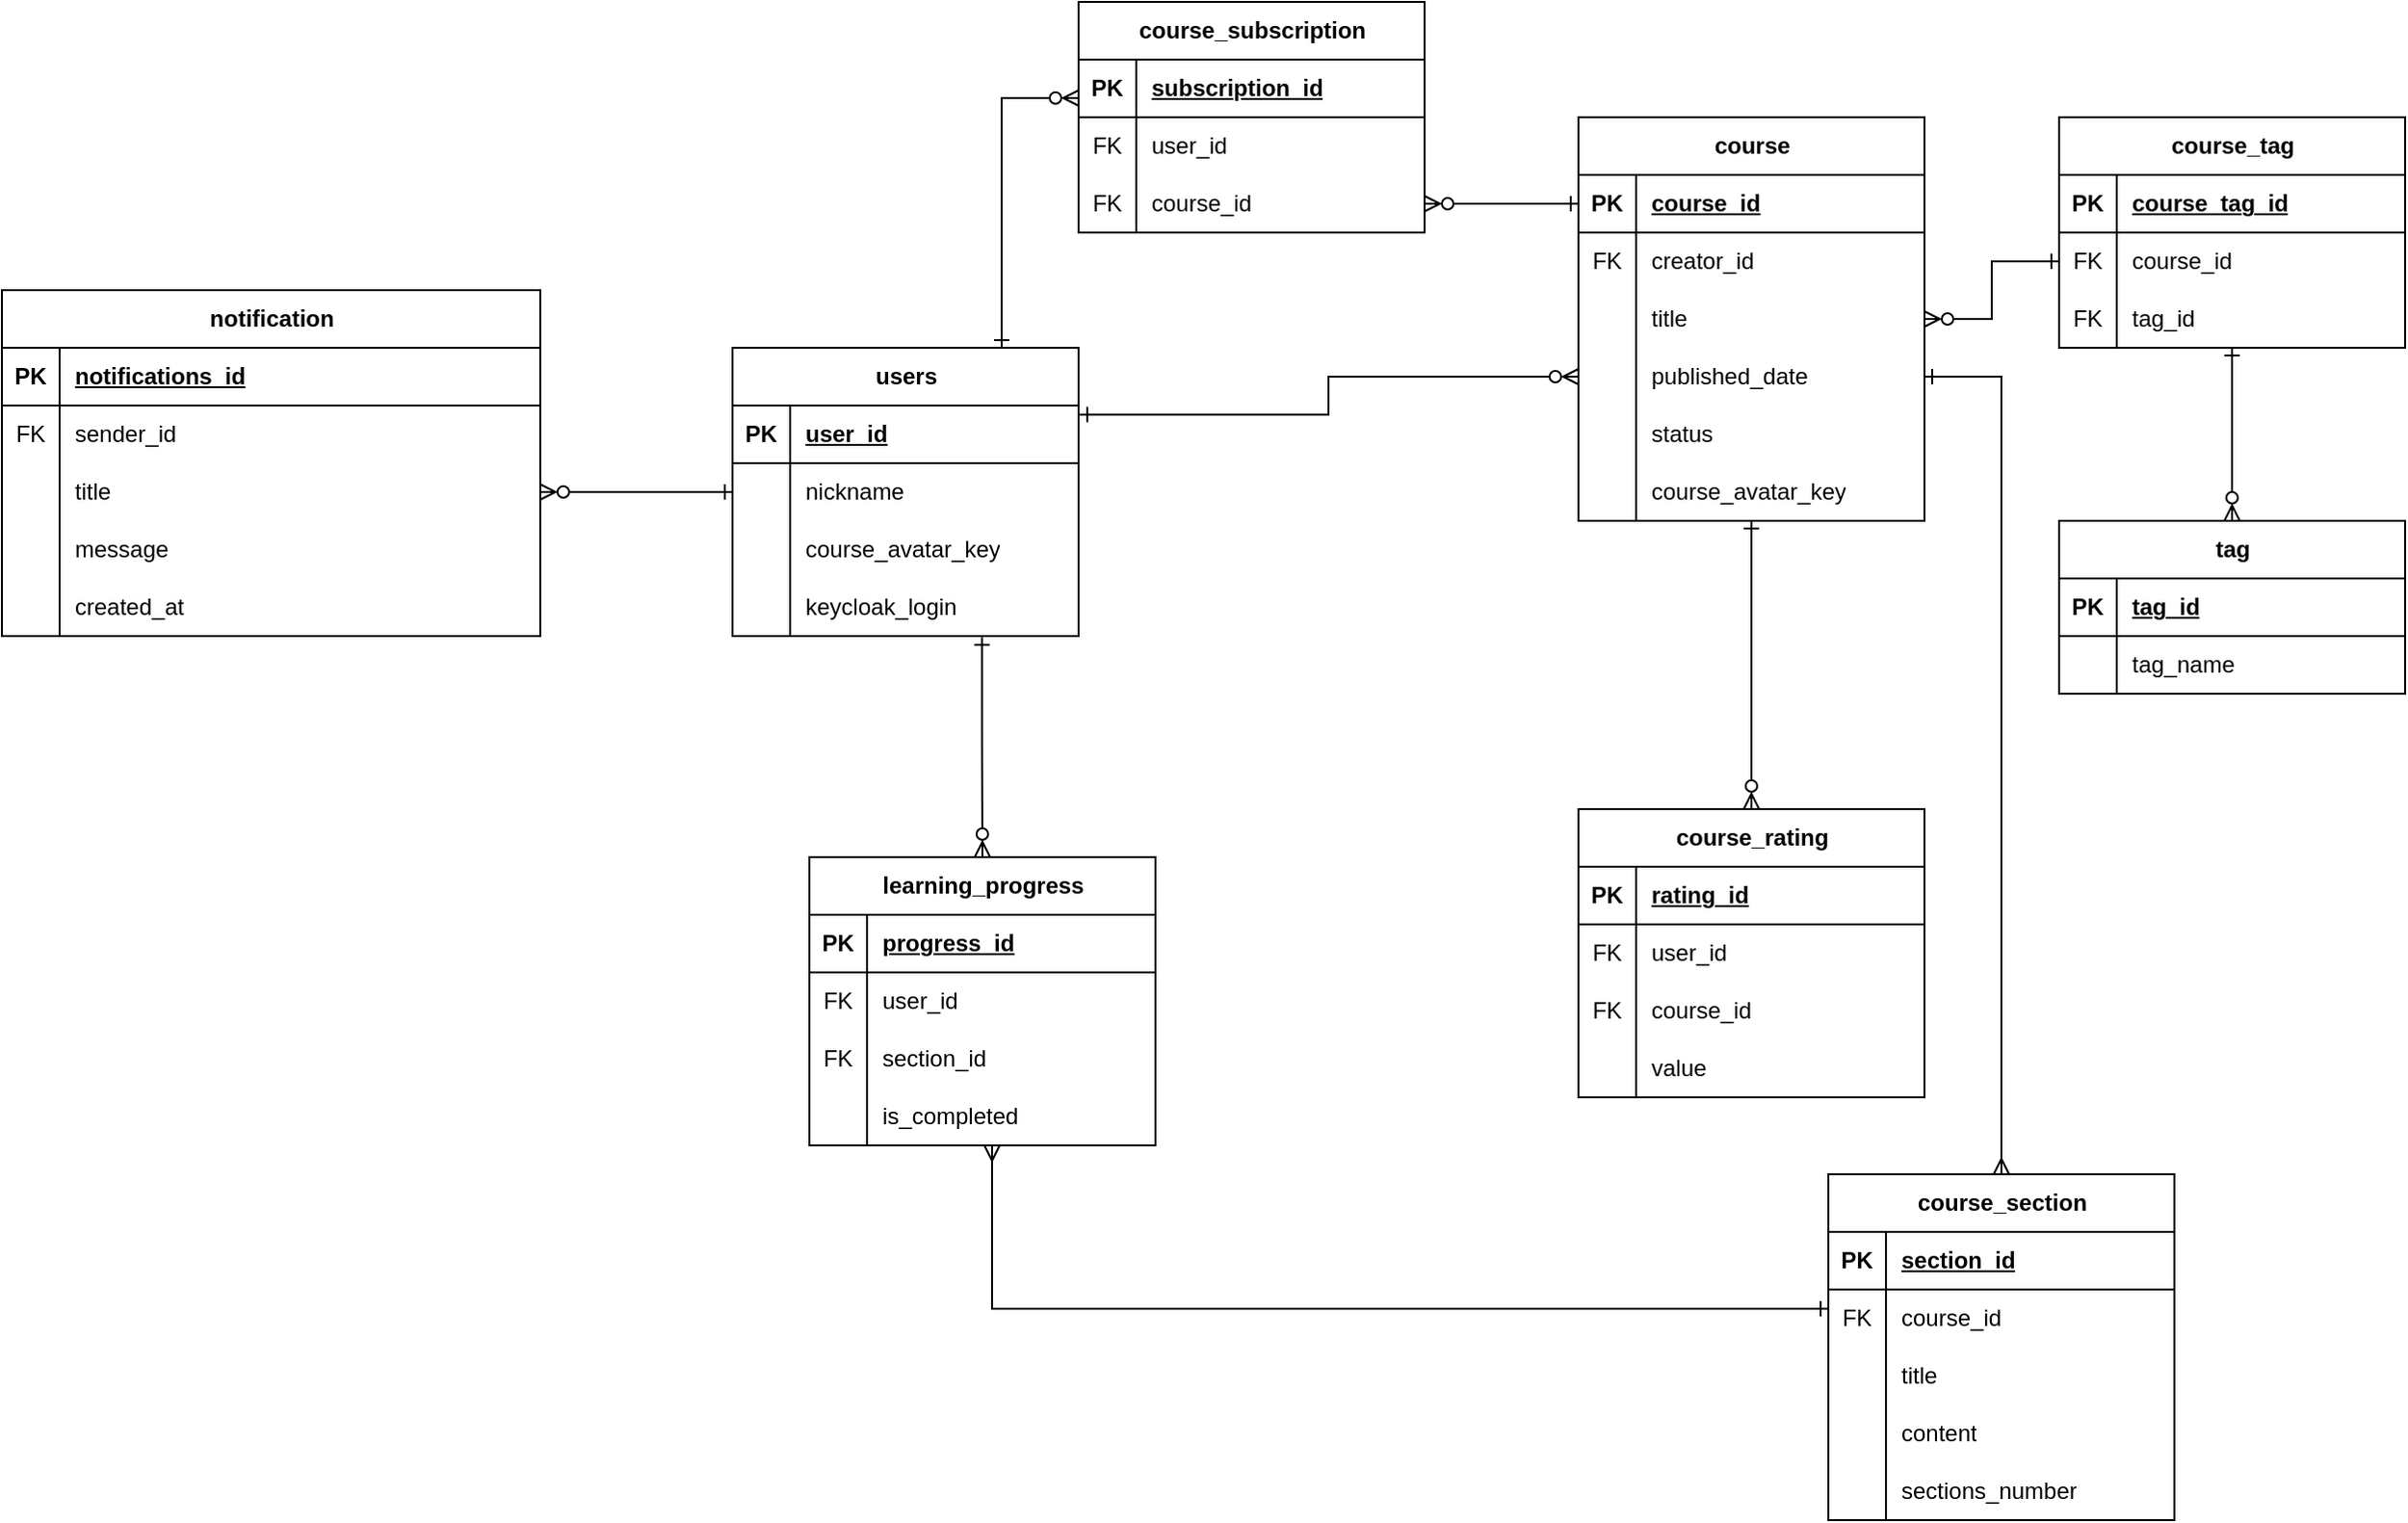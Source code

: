 <mxfile version="24.1.0" type="device">
  <diagram id="C5RBs43oDa-KdzZeNtuy" name="Page-1">
    <mxGraphModel dx="2022" dy="697" grid="1" gridSize="10" guides="1" tooltips="1" connect="1" arrows="1" fold="1" page="1" pageScale="1" pageWidth="827" pageHeight="1169" math="0" shadow="0">
      <root>
        <mxCell id="WIyWlLk6GJQsqaUBKTNV-0" />
        <mxCell id="WIyWlLk6GJQsqaUBKTNV-1" parent="WIyWlLk6GJQsqaUBKTNV-0" />
        <mxCell id="11IMK_65OThRKFa0jOW0-198" style="edgeStyle=orthogonalEdgeStyle;rounded=0;orthogonalLoop=1;jettySize=auto;html=1;startArrow=ERone;startFill=0;endArrow=ERzeroToMany;endFill=0;exitX=0.721;exitY=1.019;exitDx=0;exitDy=0;exitPerimeter=0;" parent="WIyWlLk6GJQsqaUBKTNV-1" source="V0pE6jzb_8S2jFWp5M8j-0" target="11IMK_65OThRKFa0jOW0-146" edge="1">
          <mxGeometry relative="1" as="geometry">
            <mxPoint x="210" y="460" as="sourcePoint" />
            <Array as="points" />
          </mxGeometry>
        </mxCell>
        <mxCell id="11IMK_65OThRKFa0jOW0-62" value="users" style="shape=table;startSize=30;container=1;collapsible=1;childLayout=tableLayout;fixedRows=1;rowLines=0;fontStyle=1;align=center;resizeLast=1;html=1;" parent="WIyWlLk6GJQsqaUBKTNV-1" vertex="1">
          <mxGeometry x="70" y="320" width="180" height="150" as="geometry" />
        </mxCell>
        <mxCell id="11IMK_65OThRKFa0jOW0-63" value="" style="shape=tableRow;horizontal=0;startSize=0;swimlaneHead=0;swimlaneBody=0;fillColor=none;collapsible=0;dropTarget=0;points=[[0,0.5],[1,0.5]];portConstraint=eastwest;top=0;left=0;right=0;bottom=1;" parent="11IMK_65OThRKFa0jOW0-62" vertex="1">
          <mxGeometry y="30" width="180" height="30" as="geometry" />
        </mxCell>
        <mxCell id="11IMK_65OThRKFa0jOW0-64" value="PK" style="shape=partialRectangle;connectable=0;fillColor=none;top=0;left=0;bottom=0;right=0;fontStyle=1;overflow=hidden;whiteSpace=wrap;html=1;" parent="11IMK_65OThRKFa0jOW0-63" vertex="1">
          <mxGeometry width="30" height="30" as="geometry">
            <mxRectangle width="30" height="30" as="alternateBounds" />
          </mxGeometry>
        </mxCell>
        <mxCell id="11IMK_65OThRKFa0jOW0-65" value="user_id" style="shape=partialRectangle;connectable=0;fillColor=none;top=0;left=0;bottom=0;right=0;align=left;spacingLeft=6;fontStyle=5;overflow=hidden;whiteSpace=wrap;html=1;" parent="11IMK_65OThRKFa0jOW0-63" vertex="1">
          <mxGeometry x="30" width="150" height="30" as="geometry">
            <mxRectangle width="150" height="30" as="alternateBounds" />
          </mxGeometry>
        </mxCell>
        <mxCell id="nsC0uyjOoahdEzcOnJ07-3" style="shape=tableRow;horizontal=0;startSize=0;swimlaneHead=0;swimlaneBody=0;fillColor=none;collapsible=0;dropTarget=0;points=[[0,0.5],[1,0.5]];portConstraint=eastwest;top=0;left=0;right=0;bottom=0;" parent="11IMK_65OThRKFa0jOW0-62" vertex="1">
          <mxGeometry y="60" width="180" height="30" as="geometry" />
        </mxCell>
        <mxCell id="nsC0uyjOoahdEzcOnJ07-4" style="shape=partialRectangle;connectable=0;fillColor=none;top=0;left=0;bottom=0;right=0;editable=1;overflow=hidden;whiteSpace=wrap;html=1;" parent="nsC0uyjOoahdEzcOnJ07-3" vertex="1">
          <mxGeometry width="30" height="30" as="geometry">
            <mxRectangle width="30" height="30" as="alternateBounds" />
          </mxGeometry>
        </mxCell>
        <mxCell id="nsC0uyjOoahdEzcOnJ07-5" value="nickname" style="shape=partialRectangle;connectable=0;fillColor=none;top=0;left=0;bottom=0;right=0;align=left;spacingLeft=6;overflow=hidden;whiteSpace=wrap;html=1;" parent="nsC0uyjOoahdEzcOnJ07-3" vertex="1">
          <mxGeometry x="30" width="150" height="30" as="geometry">
            <mxRectangle width="150" height="30" as="alternateBounds" />
          </mxGeometry>
        </mxCell>
        <mxCell id="FcY-hLuArH7Nwica6war-3" style="shape=tableRow;horizontal=0;startSize=0;swimlaneHead=0;swimlaneBody=0;fillColor=none;collapsible=0;dropTarget=0;points=[[0,0.5],[1,0.5]];portConstraint=eastwest;top=0;left=0;right=0;bottom=0;" parent="11IMK_65OThRKFa0jOW0-62" vertex="1">
          <mxGeometry y="90" width="180" height="30" as="geometry" />
        </mxCell>
        <mxCell id="FcY-hLuArH7Nwica6war-4" style="shape=partialRectangle;connectable=0;fillColor=none;top=0;left=0;bottom=0;right=0;editable=1;overflow=hidden;whiteSpace=wrap;html=1;" parent="FcY-hLuArH7Nwica6war-3" vertex="1">
          <mxGeometry width="30" height="30" as="geometry">
            <mxRectangle width="30" height="30" as="alternateBounds" />
          </mxGeometry>
        </mxCell>
        <mxCell id="FcY-hLuArH7Nwica6war-5" value="course_avatar_key" style="shape=partialRectangle;connectable=0;fillColor=none;top=0;left=0;bottom=0;right=0;align=left;spacingLeft=6;overflow=hidden;whiteSpace=wrap;html=1;" parent="FcY-hLuArH7Nwica6war-3" vertex="1">
          <mxGeometry x="30" width="150" height="30" as="geometry">
            <mxRectangle width="150" height="30" as="alternateBounds" />
          </mxGeometry>
        </mxCell>
        <mxCell id="V0pE6jzb_8S2jFWp5M8j-0" style="shape=tableRow;horizontal=0;startSize=0;swimlaneHead=0;swimlaneBody=0;fillColor=none;collapsible=0;dropTarget=0;points=[[0,0.5],[1,0.5]];portConstraint=eastwest;top=0;left=0;right=0;bottom=0;" vertex="1" parent="11IMK_65OThRKFa0jOW0-62">
          <mxGeometry y="120" width="180" height="30" as="geometry" />
        </mxCell>
        <mxCell id="V0pE6jzb_8S2jFWp5M8j-1" style="shape=partialRectangle;connectable=0;fillColor=none;top=0;left=0;bottom=0;right=0;editable=1;overflow=hidden;whiteSpace=wrap;html=1;" vertex="1" parent="V0pE6jzb_8S2jFWp5M8j-0">
          <mxGeometry width="30" height="30" as="geometry">
            <mxRectangle width="30" height="30" as="alternateBounds" />
          </mxGeometry>
        </mxCell>
        <mxCell id="V0pE6jzb_8S2jFWp5M8j-2" value="keycloak_login" style="shape=partialRectangle;connectable=0;fillColor=none;top=0;left=0;bottom=0;right=0;align=left;spacingLeft=6;overflow=hidden;whiteSpace=wrap;html=1;" vertex="1" parent="V0pE6jzb_8S2jFWp5M8j-0">
          <mxGeometry x="30" width="150" height="30" as="geometry">
            <mxRectangle width="150" height="30" as="alternateBounds" />
          </mxGeometry>
        </mxCell>
        <mxCell id="11IMK_65OThRKFa0jOW0-195" style="edgeStyle=orthogonalEdgeStyle;rounded=0;orthogonalLoop=1;jettySize=auto;html=1;entryX=0.5;entryY=0;entryDx=0;entryDy=0;startArrow=ERone;startFill=0;endArrow=ERzeroToMany;endFill=0;" parent="WIyWlLk6GJQsqaUBKTNV-1" source="11IMK_65OThRKFa0jOW0-78" target="11IMK_65OThRKFa0jOW0-120" edge="1">
          <mxGeometry relative="1" as="geometry">
            <Array as="points" />
          </mxGeometry>
        </mxCell>
        <mxCell id="11IMK_65OThRKFa0jOW0-196" style="edgeStyle=orthogonalEdgeStyle;rounded=0;orthogonalLoop=1;jettySize=auto;html=1;startArrow=ERone;startFill=0;endArrow=ERzeroToMany;endFill=0;exitX=0;exitY=0.5;exitDx=0;exitDy=0;entryX=1;entryY=0.5;entryDx=0;entryDy=0;" parent="WIyWlLk6GJQsqaUBKTNV-1" source="11IMK_65OThRKFa0jOW0-79" target="11IMK_65OThRKFa0jOW0-143" edge="1">
          <mxGeometry relative="1" as="geometry" />
        </mxCell>
        <mxCell id="myzfNcgjHYqK8e8juPK9-27" style="edgeStyle=orthogonalEdgeStyle;rounded=0;orthogonalLoop=1;jettySize=auto;html=1;entryX=0;entryY=0.5;entryDx=0;entryDy=0;startArrow=ERzeroToMany;startFill=0;endArrow=ERone;endFill=0;" parent="WIyWlLk6GJQsqaUBKTNV-1" source="11IMK_65OThRKFa0jOW0-78" target="myzfNcgjHYqK8e8juPK9-17" edge="1">
          <mxGeometry relative="1" as="geometry" />
        </mxCell>
        <mxCell id="11IMK_65OThRKFa0jOW0-78" value="course" style="shape=table;startSize=30;container=1;collapsible=1;childLayout=tableLayout;fixedRows=1;rowLines=0;fontStyle=1;align=center;resizeLast=1;html=1;" parent="WIyWlLk6GJQsqaUBKTNV-1" vertex="1">
          <mxGeometry x="510" y="200" width="180" height="210" as="geometry" />
        </mxCell>
        <mxCell id="11IMK_65OThRKFa0jOW0-79" value="" style="shape=tableRow;horizontal=0;startSize=0;swimlaneHead=0;swimlaneBody=0;fillColor=none;collapsible=0;dropTarget=0;points=[[0,0.5],[1,0.5]];portConstraint=eastwest;top=0;left=0;right=0;bottom=1;" parent="11IMK_65OThRKFa0jOW0-78" vertex="1">
          <mxGeometry y="30" width="180" height="30" as="geometry" />
        </mxCell>
        <mxCell id="11IMK_65OThRKFa0jOW0-80" value="PK" style="shape=partialRectangle;connectable=0;fillColor=none;top=0;left=0;bottom=0;right=0;fontStyle=1;overflow=hidden;whiteSpace=wrap;html=1;" parent="11IMK_65OThRKFa0jOW0-79" vertex="1">
          <mxGeometry width="30" height="30" as="geometry">
            <mxRectangle width="30" height="30" as="alternateBounds" />
          </mxGeometry>
        </mxCell>
        <mxCell id="11IMK_65OThRKFa0jOW0-81" value="course_id" style="shape=partialRectangle;connectable=0;fillColor=none;top=0;left=0;bottom=0;right=0;align=left;spacingLeft=6;fontStyle=5;overflow=hidden;whiteSpace=wrap;html=1;" parent="11IMK_65OThRKFa0jOW0-79" vertex="1">
          <mxGeometry x="30" width="150" height="30" as="geometry">
            <mxRectangle width="150" height="30" as="alternateBounds" />
          </mxGeometry>
        </mxCell>
        <mxCell id="11IMK_65OThRKFa0jOW0-82" value="" style="shape=tableRow;horizontal=0;startSize=0;swimlaneHead=0;swimlaneBody=0;fillColor=none;collapsible=0;dropTarget=0;points=[[0,0.5],[1,0.5]];portConstraint=eastwest;top=0;left=0;right=0;bottom=0;" parent="11IMK_65OThRKFa0jOW0-78" vertex="1">
          <mxGeometry y="60" width="180" height="30" as="geometry" />
        </mxCell>
        <mxCell id="11IMK_65OThRKFa0jOW0-83" value="FK" style="shape=partialRectangle;connectable=0;fillColor=none;top=0;left=0;bottom=0;right=0;editable=1;overflow=hidden;whiteSpace=wrap;html=1;" parent="11IMK_65OThRKFa0jOW0-82" vertex="1">
          <mxGeometry width="30" height="30" as="geometry">
            <mxRectangle width="30" height="30" as="alternateBounds" />
          </mxGeometry>
        </mxCell>
        <mxCell id="11IMK_65OThRKFa0jOW0-84" value="creator_id" style="shape=partialRectangle;connectable=0;fillColor=none;top=0;left=0;bottom=0;right=0;align=left;spacingLeft=6;overflow=hidden;whiteSpace=wrap;html=1;" parent="11IMK_65OThRKFa0jOW0-82" vertex="1">
          <mxGeometry x="30" width="150" height="30" as="geometry">
            <mxRectangle width="150" height="30" as="alternateBounds" />
          </mxGeometry>
        </mxCell>
        <mxCell id="11IMK_65OThRKFa0jOW0-91" value="" style="shape=tableRow;horizontal=0;startSize=0;swimlaneHead=0;swimlaneBody=0;fillColor=none;collapsible=0;dropTarget=0;points=[[0,0.5],[1,0.5]];portConstraint=eastwest;top=0;left=0;right=0;bottom=0;" parent="11IMK_65OThRKFa0jOW0-78" vertex="1">
          <mxGeometry y="90" width="180" height="30" as="geometry" />
        </mxCell>
        <mxCell id="11IMK_65OThRKFa0jOW0-92" value="" style="shape=partialRectangle;connectable=0;fillColor=none;top=0;left=0;bottom=0;right=0;editable=1;overflow=hidden;whiteSpace=wrap;html=1;" parent="11IMK_65OThRKFa0jOW0-91" vertex="1">
          <mxGeometry width="30" height="30" as="geometry">
            <mxRectangle width="30" height="30" as="alternateBounds" />
          </mxGeometry>
        </mxCell>
        <mxCell id="11IMK_65OThRKFa0jOW0-93" value="title" style="shape=partialRectangle;connectable=0;fillColor=none;top=0;left=0;bottom=0;right=0;align=left;spacingLeft=6;overflow=hidden;whiteSpace=wrap;html=1;" parent="11IMK_65OThRKFa0jOW0-91" vertex="1">
          <mxGeometry x="30" width="150" height="30" as="geometry">
            <mxRectangle width="150" height="30" as="alternateBounds" />
          </mxGeometry>
        </mxCell>
        <mxCell id="c6RneFhJAk_ilV0qVDT2-6" value="" style="shape=tableRow;horizontal=0;startSize=0;swimlaneHead=0;swimlaneBody=0;fillColor=none;collapsible=0;dropTarget=0;points=[[0,0.5],[1,0.5]];portConstraint=eastwest;top=0;left=0;right=0;bottom=0;" parent="11IMK_65OThRKFa0jOW0-78" vertex="1">
          <mxGeometry y="120" width="180" height="30" as="geometry" />
        </mxCell>
        <mxCell id="c6RneFhJAk_ilV0qVDT2-7" value="" style="shape=partialRectangle;connectable=0;fillColor=none;top=0;left=0;bottom=0;right=0;editable=1;overflow=hidden;whiteSpace=wrap;html=1;" parent="c6RneFhJAk_ilV0qVDT2-6" vertex="1">
          <mxGeometry width="30" height="30" as="geometry">
            <mxRectangle width="30" height="30" as="alternateBounds" />
          </mxGeometry>
        </mxCell>
        <mxCell id="c6RneFhJAk_ilV0qVDT2-8" value="published_date&amp;nbsp; &amp;nbsp;" style="shape=partialRectangle;connectable=0;fillColor=none;top=0;left=0;bottom=0;right=0;align=left;spacingLeft=6;overflow=hidden;whiteSpace=wrap;html=1;" parent="c6RneFhJAk_ilV0qVDT2-6" vertex="1">
          <mxGeometry x="30" width="150" height="30" as="geometry">
            <mxRectangle width="150" height="30" as="alternateBounds" />
          </mxGeometry>
        </mxCell>
        <mxCell id="Dk3dL443pHy7qiVByHMo-0" style="shape=tableRow;horizontal=0;startSize=0;swimlaneHead=0;swimlaneBody=0;fillColor=none;collapsible=0;dropTarget=0;points=[[0,0.5],[1,0.5]];portConstraint=eastwest;top=0;left=0;right=0;bottom=0;" parent="11IMK_65OThRKFa0jOW0-78" vertex="1">
          <mxGeometry y="150" width="180" height="30" as="geometry" />
        </mxCell>
        <mxCell id="Dk3dL443pHy7qiVByHMo-1" style="shape=partialRectangle;connectable=0;fillColor=none;top=0;left=0;bottom=0;right=0;editable=1;overflow=hidden;whiteSpace=wrap;html=1;" parent="Dk3dL443pHy7qiVByHMo-0" vertex="1">
          <mxGeometry width="30" height="30" as="geometry">
            <mxRectangle width="30" height="30" as="alternateBounds" />
          </mxGeometry>
        </mxCell>
        <mxCell id="Dk3dL443pHy7qiVByHMo-2" value="status" style="shape=partialRectangle;connectable=0;fillColor=none;top=0;left=0;bottom=0;right=0;align=left;spacingLeft=6;overflow=hidden;whiteSpace=wrap;html=1;" parent="Dk3dL443pHy7qiVByHMo-0" vertex="1">
          <mxGeometry x="30" width="150" height="30" as="geometry">
            <mxRectangle width="150" height="30" as="alternateBounds" />
          </mxGeometry>
        </mxCell>
        <mxCell id="FcY-hLuArH7Nwica6war-0" style="shape=tableRow;horizontal=0;startSize=0;swimlaneHead=0;swimlaneBody=0;fillColor=none;collapsible=0;dropTarget=0;points=[[0,0.5],[1,0.5]];portConstraint=eastwest;top=0;left=0;right=0;bottom=0;" parent="11IMK_65OThRKFa0jOW0-78" vertex="1">
          <mxGeometry y="180" width="180" height="30" as="geometry" />
        </mxCell>
        <mxCell id="FcY-hLuArH7Nwica6war-1" style="shape=partialRectangle;connectable=0;fillColor=none;top=0;left=0;bottom=0;right=0;editable=1;overflow=hidden;whiteSpace=wrap;html=1;" parent="FcY-hLuArH7Nwica6war-0" vertex="1">
          <mxGeometry width="30" height="30" as="geometry">
            <mxRectangle width="30" height="30" as="alternateBounds" />
          </mxGeometry>
        </mxCell>
        <mxCell id="FcY-hLuArH7Nwica6war-2" value="course_avatar_key" style="shape=partialRectangle;connectable=0;fillColor=none;top=0;left=0;bottom=0;right=0;align=left;spacingLeft=6;overflow=hidden;whiteSpace=wrap;html=1;" parent="FcY-hLuArH7Nwica6war-0" vertex="1">
          <mxGeometry x="30" width="150" height="30" as="geometry">
            <mxRectangle width="150" height="30" as="alternateBounds" />
          </mxGeometry>
        </mxCell>
        <mxCell id="11IMK_65OThRKFa0jOW0-94" value="course_section" style="shape=table;startSize=30;container=1;collapsible=1;childLayout=tableLayout;fixedRows=1;rowLines=0;fontStyle=1;align=center;resizeLast=1;html=1;" parent="WIyWlLk6GJQsqaUBKTNV-1" vertex="1">
          <mxGeometry x="640" y="750" width="180" height="180" as="geometry" />
        </mxCell>
        <mxCell id="11IMK_65OThRKFa0jOW0-95" value="" style="shape=tableRow;horizontal=0;startSize=0;swimlaneHead=0;swimlaneBody=0;fillColor=none;collapsible=0;dropTarget=0;points=[[0,0.5],[1,0.5]];portConstraint=eastwest;top=0;left=0;right=0;bottom=1;" parent="11IMK_65OThRKFa0jOW0-94" vertex="1">
          <mxGeometry y="30" width="180" height="30" as="geometry" />
        </mxCell>
        <mxCell id="11IMK_65OThRKFa0jOW0-96" value="PK" style="shape=partialRectangle;connectable=0;fillColor=none;top=0;left=0;bottom=0;right=0;fontStyle=1;overflow=hidden;whiteSpace=wrap;html=1;" parent="11IMK_65OThRKFa0jOW0-95" vertex="1">
          <mxGeometry width="30" height="30" as="geometry">
            <mxRectangle width="30" height="30" as="alternateBounds" />
          </mxGeometry>
        </mxCell>
        <mxCell id="11IMK_65OThRKFa0jOW0-97" value="section_id " style="shape=partialRectangle;connectable=0;fillColor=none;top=0;left=0;bottom=0;right=0;align=left;spacingLeft=6;fontStyle=5;overflow=hidden;whiteSpace=wrap;html=1;" parent="11IMK_65OThRKFa0jOW0-95" vertex="1">
          <mxGeometry x="30" width="150" height="30" as="geometry">
            <mxRectangle width="150" height="30" as="alternateBounds" />
          </mxGeometry>
        </mxCell>
        <mxCell id="11IMK_65OThRKFa0jOW0-98" value="" style="shape=tableRow;horizontal=0;startSize=0;swimlaneHead=0;swimlaneBody=0;fillColor=none;collapsible=0;dropTarget=0;points=[[0,0.5],[1,0.5]];portConstraint=eastwest;top=0;left=0;right=0;bottom=0;" parent="11IMK_65OThRKFa0jOW0-94" vertex="1">
          <mxGeometry y="60" width="180" height="30" as="geometry" />
        </mxCell>
        <mxCell id="11IMK_65OThRKFa0jOW0-99" value="FK" style="shape=partialRectangle;connectable=0;fillColor=none;top=0;left=0;bottom=0;right=0;editable=1;overflow=hidden;whiteSpace=wrap;html=1;" parent="11IMK_65OThRKFa0jOW0-98" vertex="1">
          <mxGeometry width="30" height="30" as="geometry">
            <mxRectangle width="30" height="30" as="alternateBounds" />
          </mxGeometry>
        </mxCell>
        <mxCell id="11IMK_65OThRKFa0jOW0-100" value="course_id" style="shape=partialRectangle;connectable=0;fillColor=none;top=0;left=0;bottom=0;right=0;align=left;spacingLeft=6;overflow=hidden;whiteSpace=wrap;html=1;" parent="11IMK_65OThRKFa0jOW0-98" vertex="1">
          <mxGeometry x="30" width="150" height="30" as="geometry">
            <mxRectangle width="150" height="30" as="alternateBounds" />
          </mxGeometry>
        </mxCell>
        <mxCell id="V0pE6jzb_8S2jFWp5M8j-3" style="shape=tableRow;horizontal=0;startSize=0;swimlaneHead=0;swimlaneBody=0;fillColor=none;collapsible=0;dropTarget=0;points=[[0,0.5],[1,0.5]];portConstraint=eastwest;top=0;left=0;right=0;bottom=0;" vertex="1" parent="11IMK_65OThRKFa0jOW0-94">
          <mxGeometry y="90" width="180" height="30" as="geometry" />
        </mxCell>
        <mxCell id="V0pE6jzb_8S2jFWp5M8j-4" style="shape=partialRectangle;connectable=0;fillColor=none;top=0;left=0;bottom=0;right=0;editable=1;overflow=hidden;whiteSpace=wrap;html=1;" vertex="1" parent="V0pE6jzb_8S2jFWp5M8j-3">
          <mxGeometry width="30" height="30" as="geometry">
            <mxRectangle width="30" height="30" as="alternateBounds" />
          </mxGeometry>
        </mxCell>
        <mxCell id="V0pE6jzb_8S2jFWp5M8j-5" value="title" style="shape=partialRectangle;connectable=0;fillColor=none;top=0;left=0;bottom=0;right=0;align=left;spacingLeft=6;overflow=hidden;whiteSpace=wrap;html=1;" vertex="1" parent="V0pE6jzb_8S2jFWp5M8j-3">
          <mxGeometry x="30" width="150" height="30" as="geometry">
            <mxRectangle width="150" height="30" as="alternateBounds" />
          </mxGeometry>
        </mxCell>
        <mxCell id="JiT0FAPMgWgcDBWMJKIR-0" style="shape=tableRow;horizontal=0;startSize=0;swimlaneHead=0;swimlaneBody=0;fillColor=none;collapsible=0;dropTarget=0;points=[[0,0.5],[1,0.5]];portConstraint=eastwest;top=0;left=0;right=0;bottom=0;" parent="11IMK_65OThRKFa0jOW0-94" vertex="1">
          <mxGeometry y="120" width="180" height="30" as="geometry" />
        </mxCell>
        <mxCell id="JiT0FAPMgWgcDBWMJKIR-1" style="shape=partialRectangle;connectable=0;fillColor=none;top=0;left=0;bottom=0;right=0;editable=1;overflow=hidden;whiteSpace=wrap;html=1;" parent="JiT0FAPMgWgcDBWMJKIR-0" vertex="1">
          <mxGeometry width="30" height="30" as="geometry">
            <mxRectangle width="30" height="30" as="alternateBounds" />
          </mxGeometry>
        </mxCell>
        <mxCell id="JiT0FAPMgWgcDBWMJKIR-2" value="content" style="shape=partialRectangle;connectable=0;fillColor=none;top=0;left=0;bottom=0;right=0;align=left;spacingLeft=6;overflow=hidden;whiteSpace=wrap;html=1;" parent="JiT0FAPMgWgcDBWMJKIR-0" vertex="1">
          <mxGeometry x="30" width="150" height="30" as="geometry">
            <mxRectangle width="150" height="30" as="alternateBounds" />
          </mxGeometry>
        </mxCell>
        <mxCell id="c6RneFhJAk_ilV0qVDT2-3" value="" style="shape=tableRow;horizontal=0;startSize=0;swimlaneHead=0;swimlaneBody=0;fillColor=none;collapsible=0;dropTarget=0;points=[[0,0.5],[1,0.5]];portConstraint=eastwest;top=0;left=0;right=0;bottom=0;" parent="11IMK_65OThRKFa0jOW0-94" vertex="1">
          <mxGeometry y="150" width="180" height="30" as="geometry" />
        </mxCell>
        <mxCell id="c6RneFhJAk_ilV0qVDT2-4" value="" style="shape=partialRectangle;connectable=0;fillColor=none;top=0;left=0;bottom=0;right=0;editable=1;overflow=hidden;whiteSpace=wrap;html=1;" parent="c6RneFhJAk_ilV0qVDT2-3" vertex="1">
          <mxGeometry width="30" height="30" as="geometry">
            <mxRectangle width="30" height="30" as="alternateBounds" />
          </mxGeometry>
        </mxCell>
        <mxCell id="c6RneFhJAk_ilV0qVDT2-5" value="sections_number" style="shape=partialRectangle;connectable=0;fillColor=none;top=0;left=0;bottom=0;right=0;align=left;spacingLeft=6;overflow=hidden;whiteSpace=wrap;html=1;" parent="c6RneFhJAk_ilV0qVDT2-3" vertex="1">
          <mxGeometry x="30" width="150" height="30" as="geometry">
            <mxRectangle width="150" height="30" as="alternateBounds" />
          </mxGeometry>
        </mxCell>
        <mxCell id="11IMK_65OThRKFa0jOW0-120" value="course_rating" style="shape=table;startSize=30;container=1;collapsible=1;childLayout=tableLayout;fixedRows=1;rowLines=0;fontStyle=1;align=center;resizeLast=1;html=1;" parent="WIyWlLk6GJQsqaUBKTNV-1" vertex="1">
          <mxGeometry x="510" y="560" width="180" height="150" as="geometry" />
        </mxCell>
        <mxCell id="11IMK_65OThRKFa0jOW0-121" value="" style="shape=tableRow;horizontal=0;startSize=0;swimlaneHead=0;swimlaneBody=0;fillColor=none;collapsible=0;dropTarget=0;points=[[0,0.5],[1,0.5]];portConstraint=eastwest;top=0;left=0;right=0;bottom=1;" parent="11IMK_65OThRKFa0jOW0-120" vertex="1">
          <mxGeometry y="30" width="180" height="30" as="geometry" />
        </mxCell>
        <mxCell id="11IMK_65OThRKFa0jOW0-122" value="PK" style="shape=partialRectangle;connectable=0;fillColor=none;top=0;left=0;bottom=0;right=0;fontStyle=1;overflow=hidden;whiteSpace=wrap;html=1;" parent="11IMK_65OThRKFa0jOW0-121" vertex="1">
          <mxGeometry width="30" height="30" as="geometry">
            <mxRectangle width="30" height="30" as="alternateBounds" />
          </mxGeometry>
        </mxCell>
        <mxCell id="11IMK_65OThRKFa0jOW0-123" value="rating_id" style="shape=partialRectangle;connectable=0;fillColor=none;top=0;left=0;bottom=0;right=0;align=left;spacingLeft=6;fontStyle=5;overflow=hidden;whiteSpace=wrap;html=1;" parent="11IMK_65OThRKFa0jOW0-121" vertex="1">
          <mxGeometry x="30" width="150" height="30" as="geometry">
            <mxRectangle width="150" height="30" as="alternateBounds" />
          </mxGeometry>
        </mxCell>
        <mxCell id="11IMK_65OThRKFa0jOW0-124" value="" style="shape=tableRow;horizontal=0;startSize=0;swimlaneHead=0;swimlaneBody=0;fillColor=none;collapsible=0;dropTarget=0;points=[[0,0.5],[1,0.5]];portConstraint=eastwest;top=0;left=0;right=0;bottom=0;" parent="11IMK_65OThRKFa0jOW0-120" vertex="1">
          <mxGeometry y="60" width="180" height="30" as="geometry" />
        </mxCell>
        <mxCell id="11IMK_65OThRKFa0jOW0-125" value="FK" style="shape=partialRectangle;connectable=0;fillColor=none;top=0;left=0;bottom=0;right=0;editable=1;overflow=hidden;whiteSpace=wrap;html=1;" parent="11IMK_65OThRKFa0jOW0-124" vertex="1">
          <mxGeometry width="30" height="30" as="geometry">
            <mxRectangle width="30" height="30" as="alternateBounds" />
          </mxGeometry>
        </mxCell>
        <mxCell id="11IMK_65OThRKFa0jOW0-126" value="user_id" style="shape=partialRectangle;connectable=0;fillColor=none;top=0;left=0;bottom=0;right=0;align=left;spacingLeft=6;overflow=hidden;whiteSpace=wrap;html=1;" parent="11IMK_65OThRKFa0jOW0-124" vertex="1">
          <mxGeometry x="30" width="150" height="30" as="geometry">
            <mxRectangle width="150" height="30" as="alternateBounds" />
          </mxGeometry>
        </mxCell>
        <mxCell id="11IMK_65OThRKFa0jOW0-127" value="" style="shape=tableRow;horizontal=0;startSize=0;swimlaneHead=0;swimlaneBody=0;fillColor=none;collapsible=0;dropTarget=0;points=[[0,0.5],[1,0.5]];portConstraint=eastwest;top=0;left=0;right=0;bottom=0;" parent="11IMK_65OThRKFa0jOW0-120" vertex="1">
          <mxGeometry y="90" width="180" height="30" as="geometry" />
        </mxCell>
        <mxCell id="11IMK_65OThRKFa0jOW0-128" value="FK" style="shape=partialRectangle;connectable=0;fillColor=none;top=0;left=0;bottom=0;right=0;editable=1;overflow=hidden;whiteSpace=wrap;html=1;" parent="11IMK_65OThRKFa0jOW0-127" vertex="1">
          <mxGeometry width="30" height="30" as="geometry">
            <mxRectangle width="30" height="30" as="alternateBounds" />
          </mxGeometry>
        </mxCell>
        <mxCell id="11IMK_65OThRKFa0jOW0-129" value="course_id" style="shape=partialRectangle;connectable=0;fillColor=none;top=0;left=0;bottom=0;right=0;align=left;spacingLeft=6;overflow=hidden;whiteSpace=wrap;html=1;" parent="11IMK_65OThRKFa0jOW0-127" vertex="1">
          <mxGeometry x="30" width="150" height="30" as="geometry">
            <mxRectangle width="150" height="30" as="alternateBounds" />
          </mxGeometry>
        </mxCell>
        <mxCell id="11IMK_65OThRKFa0jOW0-130" value="" style="shape=tableRow;horizontal=0;startSize=0;swimlaneHead=0;swimlaneBody=0;fillColor=none;collapsible=0;dropTarget=0;points=[[0,0.5],[1,0.5]];portConstraint=eastwest;top=0;left=0;right=0;bottom=0;" parent="11IMK_65OThRKFa0jOW0-120" vertex="1">
          <mxGeometry y="120" width="180" height="30" as="geometry" />
        </mxCell>
        <mxCell id="11IMK_65OThRKFa0jOW0-131" value="" style="shape=partialRectangle;connectable=0;fillColor=none;top=0;left=0;bottom=0;right=0;editable=1;overflow=hidden;whiteSpace=wrap;html=1;" parent="11IMK_65OThRKFa0jOW0-130" vertex="1">
          <mxGeometry width="30" height="30" as="geometry">
            <mxRectangle width="30" height="30" as="alternateBounds" />
          </mxGeometry>
        </mxCell>
        <mxCell id="11IMK_65OThRKFa0jOW0-132" value="value" style="shape=partialRectangle;connectable=0;fillColor=none;top=0;left=0;bottom=0;right=0;align=left;spacingLeft=6;overflow=hidden;whiteSpace=wrap;html=1;" parent="11IMK_65OThRKFa0jOW0-130" vertex="1">
          <mxGeometry x="30" width="150" height="30" as="geometry">
            <mxRectangle width="150" height="30" as="alternateBounds" />
          </mxGeometry>
        </mxCell>
        <mxCell id="11IMK_65OThRKFa0jOW0-136" value="course_subscription" style="shape=table;startSize=30;container=1;collapsible=1;childLayout=tableLayout;fixedRows=1;rowLines=0;fontStyle=1;align=center;resizeLast=1;html=1;" parent="WIyWlLk6GJQsqaUBKTNV-1" vertex="1">
          <mxGeometry x="250" y="140" width="180" height="120" as="geometry" />
        </mxCell>
        <mxCell id="11IMK_65OThRKFa0jOW0-137" value="" style="shape=tableRow;horizontal=0;startSize=0;swimlaneHead=0;swimlaneBody=0;fillColor=none;collapsible=0;dropTarget=0;points=[[0,0.5],[1,0.5]];portConstraint=eastwest;top=0;left=0;right=0;bottom=1;" parent="11IMK_65OThRKFa0jOW0-136" vertex="1">
          <mxGeometry y="30" width="180" height="30" as="geometry" />
        </mxCell>
        <mxCell id="11IMK_65OThRKFa0jOW0-138" value="PK" style="shape=partialRectangle;connectable=0;fillColor=none;top=0;left=0;bottom=0;right=0;fontStyle=1;overflow=hidden;whiteSpace=wrap;html=1;" parent="11IMK_65OThRKFa0jOW0-137" vertex="1">
          <mxGeometry width="30" height="30" as="geometry">
            <mxRectangle width="30" height="30" as="alternateBounds" />
          </mxGeometry>
        </mxCell>
        <mxCell id="11IMK_65OThRKFa0jOW0-139" value="&lt;div style=&quot;&quot;&gt;subscription_id&lt;br&gt;&lt;/div&gt;" style="shape=partialRectangle;connectable=0;fillColor=none;top=0;left=0;bottom=0;right=0;align=left;spacingLeft=6;fontStyle=5;overflow=hidden;whiteSpace=wrap;html=1;" parent="11IMK_65OThRKFa0jOW0-137" vertex="1">
          <mxGeometry x="30" width="150" height="30" as="geometry">
            <mxRectangle width="150" height="30" as="alternateBounds" />
          </mxGeometry>
        </mxCell>
        <mxCell id="11IMK_65OThRKFa0jOW0-140" value="" style="shape=tableRow;horizontal=0;startSize=0;swimlaneHead=0;swimlaneBody=0;fillColor=none;collapsible=0;dropTarget=0;points=[[0,0.5],[1,0.5]];portConstraint=eastwest;top=0;left=0;right=0;bottom=0;" parent="11IMK_65OThRKFa0jOW0-136" vertex="1">
          <mxGeometry y="60" width="180" height="30" as="geometry" />
        </mxCell>
        <mxCell id="11IMK_65OThRKFa0jOW0-141" value="FK" style="shape=partialRectangle;connectable=0;fillColor=none;top=0;left=0;bottom=0;right=0;editable=1;overflow=hidden;whiteSpace=wrap;html=1;" parent="11IMK_65OThRKFa0jOW0-140" vertex="1">
          <mxGeometry width="30" height="30" as="geometry">
            <mxRectangle width="30" height="30" as="alternateBounds" />
          </mxGeometry>
        </mxCell>
        <mxCell id="11IMK_65OThRKFa0jOW0-142" value="user_id" style="shape=partialRectangle;connectable=0;fillColor=none;top=0;left=0;bottom=0;right=0;align=left;spacingLeft=6;overflow=hidden;whiteSpace=wrap;html=1;" parent="11IMK_65OThRKFa0jOW0-140" vertex="1">
          <mxGeometry x="30" width="150" height="30" as="geometry">
            <mxRectangle width="150" height="30" as="alternateBounds" />
          </mxGeometry>
        </mxCell>
        <mxCell id="11IMK_65OThRKFa0jOW0-143" value="" style="shape=tableRow;horizontal=0;startSize=0;swimlaneHead=0;swimlaneBody=0;fillColor=none;collapsible=0;dropTarget=0;points=[[0,0.5],[1,0.5]];portConstraint=eastwest;top=0;left=0;right=0;bottom=0;" parent="11IMK_65OThRKFa0jOW0-136" vertex="1">
          <mxGeometry y="90" width="180" height="30" as="geometry" />
        </mxCell>
        <mxCell id="11IMK_65OThRKFa0jOW0-144" value="FK" style="shape=partialRectangle;connectable=0;fillColor=none;top=0;left=0;bottom=0;right=0;editable=1;overflow=hidden;whiteSpace=wrap;html=1;" parent="11IMK_65OThRKFa0jOW0-143" vertex="1">
          <mxGeometry width="30" height="30" as="geometry">
            <mxRectangle width="30" height="30" as="alternateBounds" />
          </mxGeometry>
        </mxCell>
        <mxCell id="11IMK_65OThRKFa0jOW0-145" value="course_id" style="shape=partialRectangle;connectable=0;fillColor=none;top=0;left=0;bottom=0;right=0;align=left;spacingLeft=6;overflow=hidden;whiteSpace=wrap;html=1;" parent="11IMK_65OThRKFa0jOW0-143" vertex="1">
          <mxGeometry x="30" width="150" height="30" as="geometry">
            <mxRectangle width="150" height="30" as="alternateBounds" />
          </mxGeometry>
        </mxCell>
        <mxCell id="11IMK_65OThRKFa0jOW0-146" value="learning_progress" style="shape=table;startSize=30;container=1;collapsible=1;childLayout=tableLayout;fixedRows=1;rowLines=0;fontStyle=1;align=center;resizeLast=1;html=1;" parent="WIyWlLk6GJQsqaUBKTNV-1" vertex="1">
          <mxGeometry x="110" y="585" width="180" height="150" as="geometry" />
        </mxCell>
        <mxCell id="11IMK_65OThRKFa0jOW0-147" value="" style="shape=tableRow;horizontal=0;startSize=0;swimlaneHead=0;swimlaneBody=0;fillColor=none;collapsible=0;dropTarget=0;points=[[0,0.5],[1,0.5]];portConstraint=eastwest;top=0;left=0;right=0;bottom=1;" parent="11IMK_65OThRKFa0jOW0-146" vertex="1">
          <mxGeometry y="30" width="180" height="30" as="geometry" />
        </mxCell>
        <mxCell id="11IMK_65OThRKFa0jOW0-148" value="PK" style="shape=partialRectangle;connectable=0;fillColor=none;top=0;left=0;bottom=0;right=0;fontStyle=1;overflow=hidden;whiteSpace=wrap;html=1;" parent="11IMK_65OThRKFa0jOW0-147" vertex="1">
          <mxGeometry width="30" height="30" as="geometry">
            <mxRectangle width="30" height="30" as="alternateBounds" />
          </mxGeometry>
        </mxCell>
        <mxCell id="11IMK_65OThRKFa0jOW0-149" value="progress_id" style="shape=partialRectangle;connectable=0;fillColor=none;top=0;left=0;bottom=0;right=0;align=left;spacingLeft=6;fontStyle=5;overflow=hidden;whiteSpace=wrap;html=1;" parent="11IMK_65OThRKFa0jOW0-147" vertex="1">
          <mxGeometry x="30" width="150" height="30" as="geometry">
            <mxRectangle width="150" height="30" as="alternateBounds" />
          </mxGeometry>
        </mxCell>
        <mxCell id="11IMK_65OThRKFa0jOW0-150" value="" style="shape=tableRow;horizontal=0;startSize=0;swimlaneHead=0;swimlaneBody=0;fillColor=none;collapsible=0;dropTarget=0;points=[[0,0.5],[1,0.5]];portConstraint=eastwest;top=0;left=0;right=0;bottom=0;" parent="11IMK_65OThRKFa0jOW0-146" vertex="1">
          <mxGeometry y="60" width="180" height="30" as="geometry" />
        </mxCell>
        <mxCell id="11IMK_65OThRKFa0jOW0-151" value="FK" style="shape=partialRectangle;connectable=0;fillColor=none;top=0;left=0;bottom=0;right=0;editable=1;overflow=hidden;whiteSpace=wrap;html=1;" parent="11IMK_65OThRKFa0jOW0-150" vertex="1">
          <mxGeometry width="30" height="30" as="geometry">
            <mxRectangle width="30" height="30" as="alternateBounds" />
          </mxGeometry>
        </mxCell>
        <mxCell id="11IMK_65OThRKFa0jOW0-152" value="user_id" style="shape=partialRectangle;connectable=0;fillColor=none;top=0;left=0;bottom=0;right=0;align=left;spacingLeft=6;overflow=hidden;whiteSpace=wrap;html=1;" parent="11IMK_65OThRKFa0jOW0-150" vertex="1">
          <mxGeometry x="30" width="150" height="30" as="geometry">
            <mxRectangle width="150" height="30" as="alternateBounds" />
          </mxGeometry>
        </mxCell>
        <mxCell id="11IMK_65OThRKFa0jOW0-153" value="" style="shape=tableRow;horizontal=0;startSize=0;swimlaneHead=0;swimlaneBody=0;fillColor=none;collapsible=0;dropTarget=0;points=[[0,0.5],[1,0.5]];portConstraint=eastwest;top=0;left=0;right=0;bottom=0;" parent="11IMK_65OThRKFa0jOW0-146" vertex="1">
          <mxGeometry y="90" width="180" height="30" as="geometry" />
        </mxCell>
        <mxCell id="11IMK_65OThRKFa0jOW0-154" value="FK" style="shape=partialRectangle;connectable=0;fillColor=none;top=0;left=0;bottom=0;right=0;editable=1;overflow=hidden;whiteSpace=wrap;html=1;" parent="11IMK_65OThRKFa0jOW0-153" vertex="1">
          <mxGeometry width="30" height="30" as="geometry">
            <mxRectangle width="30" height="30" as="alternateBounds" />
          </mxGeometry>
        </mxCell>
        <mxCell id="11IMK_65OThRKFa0jOW0-155" value="section_id" style="shape=partialRectangle;connectable=0;fillColor=none;top=0;left=0;bottom=0;right=0;align=left;spacingLeft=6;overflow=hidden;whiteSpace=wrap;html=1;" parent="11IMK_65OThRKFa0jOW0-153" vertex="1">
          <mxGeometry x="30" width="150" height="30" as="geometry">
            <mxRectangle width="150" height="30" as="alternateBounds" />
          </mxGeometry>
        </mxCell>
        <mxCell id="11IMK_65OThRKFa0jOW0-156" value="" style="shape=tableRow;horizontal=0;startSize=0;swimlaneHead=0;swimlaneBody=0;fillColor=none;collapsible=0;dropTarget=0;points=[[0,0.5],[1,0.5]];portConstraint=eastwest;top=0;left=0;right=0;bottom=0;" parent="11IMK_65OThRKFa0jOW0-146" vertex="1">
          <mxGeometry y="120" width="180" height="30" as="geometry" />
        </mxCell>
        <mxCell id="11IMK_65OThRKFa0jOW0-157" value="" style="shape=partialRectangle;connectable=0;fillColor=none;top=0;left=0;bottom=0;right=0;editable=1;overflow=hidden;whiteSpace=wrap;html=1;" parent="11IMK_65OThRKFa0jOW0-156" vertex="1">
          <mxGeometry width="30" height="30" as="geometry">
            <mxRectangle width="30" height="30" as="alternateBounds" />
          </mxGeometry>
        </mxCell>
        <mxCell id="11IMK_65OThRKFa0jOW0-158" value="is_completed" style="shape=partialRectangle;connectable=0;fillColor=none;top=0;left=0;bottom=0;right=0;align=left;spacingLeft=6;overflow=hidden;whiteSpace=wrap;html=1;" parent="11IMK_65OThRKFa0jOW0-156" vertex="1">
          <mxGeometry x="30" width="150" height="30" as="geometry">
            <mxRectangle width="150" height="30" as="alternateBounds" />
          </mxGeometry>
        </mxCell>
        <mxCell id="11IMK_65OThRKFa0jOW0-192" style="rounded=0;orthogonalLoop=1;jettySize=auto;html=1;strokeColor=default;startArrow=ERone;startFill=0;endArrow=ERzeroToMany;endFill=0;entryX=0;entryY=0.5;entryDx=0;entryDy=0;edgeStyle=orthogonalEdgeStyle;exitX=1.003;exitY=0.157;exitDx=0;exitDy=0;exitPerimeter=0;" parent="WIyWlLk6GJQsqaUBKTNV-1" source="11IMK_65OThRKFa0jOW0-63" target="c6RneFhJAk_ilV0qVDT2-6" edge="1">
          <mxGeometry relative="1" as="geometry">
            <mxPoint x="310" y="360" as="sourcePoint" />
            <Array as="points">
              <mxPoint x="380" y="355" />
              <mxPoint x="380" y="335" />
            </Array>
          </mxGeometry>
        </mxCell>
        <mxCell id="11IMK_65OThRKFa0jOW0-193" style="edgeStyle=orthogonalEdgeStyle;rounded=0;orthogonalLoop=1;jettySize=auto;html=1;startArrow=ERone;startFill=0;endArrow=ERmany;endFill=0;" parent="WIyWlLk6GJQsqaUBKTNV-1" target="11IMK_65OThRKFa0jOW0-94" edge="1">
          <mxGeometry relative="1" as="geometry">
            <mxPoint x="690" y="335" as="sourcePoint" />
            <Array as="points">
              <mxPoint x="730" y="335" />
            </Array>
          </mxGeometry>
        </mxCell>
        <mxCell id="11IMK_65OThRKFa0jOW0-197" style="edgeStyle=orthogonalEdgeStyle;rounded=0;orthogonalLoop=1;jettySize=auto;html=1;endArrow=ERzeroToMany;endFill=0;startArrow=ERone;startFill=0;" parent="WIyWlLk6GJQsqaUBKTNV-1" source="11IMK_65OThRKFa0jOW0-62" edge="1">
          <mxGeometry relative="1" as="geometry">
            <Array as="points">
              <mxPoint x="210" y="190" />
              <mxPoint x="250" y="190" />
            </Array>
            <mxPoint x="250" y="190" as="targetPoint" />
          </mxGeometry>
        </mxCell>
        <mxCell id="11IMK_65OThRKFa0jOW0-199" style="edgeStyle=orthogonalEdgeStyle;rounded=0;orthogonalLoop=1;jettySize=auto;html=1;startArrow=ERone;startFill=0;endArrow=ERmany;endFill=0;" parent="WIyWlLk6GJQsqaUBKTNV-1" source="11IMK_65OThRKFa0jOW0-94" target="11IMK_65OThRKFa0jOW0-156" edge="1">
          <mxGeometry relative="1" as="geometry">
            <Array as="points">
              <mxPoint x="205" y="820" />
            </Array>
          </mxGeometry>
        </mxCell>
        <mxCell id="3W05A4Zz5KQ-nqfxl_zG-30" style="edgeStyle=orthogonalEdgeStyle;rounded=0;orthogonalLoop=1;jettySize=auto;html=1;entryX=0;entryY=0.5;entryDx=0;entryDy=0;startArrow=ERzeroToMany;startFill=0;endArrow=ERone;endFill=0;exitX=1;exitY=0.5;exitDx=0;exitDy=0;" parent="WIyWlLk6GJQsqaUBKTNV-1" source="3W05A4Zz5KQ-nqfxl_zG-7" target="nsC0uyjOoahdEzcOnJ07-3" edge="1">
          <mxGeometry relative="1" as="geometry">
            <Array as="points">
              <mxPoint x="-10" y="395" />
              <mxPoint x="-10" y="395" />
            </Array>
            <mxPoint x="70" y="405" as="targetPoint" />
          </mxGeometry>
        </mxCell>
        <mxCell id="3W05A4Zz5KQ-nqfxl_zG-0" value="notification" style="shape=table;startSize=30;container=1;collapsible=1;childLayout=tableLayout;fixedRows=1;rowLines=0;fontStyle=1;align=center;resizeLast=1;html=1;" parent="WIyWlLk6GJQsqaUBKTNV-1" vertex="1">
          <mxGeometry x="-310" y="290" width="280" height="180" as="geometry" />
        </mxCell>
        <mxCell id="3W05A4Zz5KQ-nqfxl_zG-1" value="" style="shape=tableRow;horizontal=0;startSize=0;swimlaneHead=0;swimlaneBody=0;fillColor=none;collapsible=0;dropTarget=0;points=[[0,0.5],[1,0.5]];portConstraint=eastwest;top=0;left=0;right=0;bottom=1;" parent="3W05A4Zz5KQ-nqfxl_zG-0" vertex="1">
          <mxGeometry y="30" width="280" height="30" as="geometry" />
        </mxCell>
        <mxCell id="3W05A4Zz5KQ-nqfxl_zG-2" value="PK" style="shape=partialRectangle;connectable=0;fillColor=none;top=0;left=0;bottom=0;right=0;fontStyle=1;overflow=hidden;whiteSpace=wrap;html=1;" parent="3W05A4Zz5KQ-nqfxl_zG-1" vertex="1">
          <mxGeometry width="30" height="30" as="geometry">
            <mxRectangle width="30" height="30" as="alternateBounds" />
          </mxGeometry>
        </mxCell>
        <mxCell id="3W05A4Zz5KQ-nqfxl_zG-3" value="notifications_id" style="shape=partialRectangle;connectable=0;fillColor=none;top=0;left=0;bottom=0;right=0;align=left;spacingLeft=6;fontStyle=5;overflow=hidden;whiteSpace=wrap;html=1;" parent="3W05A4Zz5KQ-nqfxl_zG-1" vertex="1">
          <mxGeometry x="30" width="250" height="30" as="geometry">
            <mxRectangle width="250" height="30" as="alternateBounds" />
          </mxGeometry>
        </mxCell>
        <mxCell id="3W05A4Zz5KQ-nqfxl_zG-4" style="shape=tableRow;horizontal=0;startSize=0;swimlaneHead=0;swimlaneBody=0;fillColor=none;collapsible=0;dropTarget=0;points=[[0,0.5],[1,0.5]];portConstraint=eastwest;top=0;left=0;right=0;bottom=0;" parent="3W05A4Zz5KQ-nqfxl_zG-0" vertex="1">
          <mxGeometry y="60" width="280" height="30" as="geometry" />
        </mxCell>
        <mxCell id="3W05A4Zz5KQ-nqfxl_zG-5" value="FK" style="shape=partialRectangle;connectable=0;fillColor=none;top=0;left=0;bottom=0;right=0;editable=1;overflow=hidden;whiteSpace=wrap;html=1;" parent="3W05A4Zz5KQ-nqfxl_zG-4" vertex="1">
          <mxGeometry width="30" height="30" as="geometry">
            <mxRectangle width="30" height="30" as="alternateBounds" />
          </mxGeometry>
        </mxCell>
        <mxCell id="3W05A4Zz5KQ-nqfxl_zG-6" value="sender_id" style="shape=partialRectangle;connectable=0;fillColor=none;top=0;left=0;bottom=0;right=0;align=left;spacingLeft=6;overflow=hidden;whiteSpace=wrap;html=1;" parent="3W05A4Zz5KQ-nqfxl_zG-4" vertex="1">
          <mxGeometry x="30" width="250" height="30" as="geometry">
            <mxRectangle width="250" height="30" as="alternateBounds" />
          </mxGeometry>
        </mxCell>
        <mxCell id="3W05A4Zz5KQ-nqfxl_zG-7" style="shape=tableRow;horizontal=0;startSize=0;swimlaneHead=0;swimlaneBody=0;fillColor=none;collapsible=0;dropTarget=0;points=[[0,0.5],[1,0.5]];portConstraint=eastwest;top=0;left=0;right=0;bottom=0;" parent="3W05A4Zz5KQ-nqfxl_zG-0" vertex="1">
          <mxGeometry y="90" width="280" height="30" as="geometry" />
        </mxCell>
        <mxCell id="3W05A4Zz5KQ-nqfxl_zG-8" value="" style="shape=partialRectangle;connectable=0;fillColor=none;top=0;left=0;bottom=0;right=0;editable=1;overflow=hidden;whiteSpace=wrap;html=1;" parent="3W05A4Zz5KQ-nqfxl_zG-7" vertex="1">
          <mxGeometry width="30" height="30" as="geometry">
            <mxRectangle width="30" height="30" as="alternateBounds" />
          </mxGeometry>
        </mxCell>
        <mxCell id="3W05A4Zz5KQ-nqfxl_zG-9" value="title" style="shape=partialRectangle;connectable=0;fillColor=none;top=0;left=0;bottom=0;right=0;align=left;spacingLeft=6;overflow=hidden;whiteSpace=wrap;html=1;" parent="3W05A4Zz5KQ-nqfxl_zG-7" vertex="1">
          <mxGeometry x="30" width="250" height="30" as="geometry">
            <mxRectangle width="250" height="30" as="alternateBounds" />
          </mxGeometry>
        </mxCell>
        <mxCell id="3W05A4Zz5KQ-nqfxl_zG-10" value="" style="shape=tableRow;horizontal=0;startSize=0;swimlaneHead=0;swimlaneBody=0;fillColor=none;collapsible=0;dropTarget=0;points=[[0,0.5],[1,0.5]];portConstraint=eastwest;top=0;left=0;right=0;bottom=0;" parent="3W05A4Zz5KQ-nqfxl_zG-0" vertex="1">
          <mxGeometry y="120" width="280" height="30" as="geometry" />
        </mxCell>
        <mxCell id="3W05A4Zz5KQ-nqfxl_zG-11" value="" style="shape=partialRectangle;connectable=0;fillColor=none;top=0;left=0;bottom=0;right=0;editable=1;overflow=hidden;whiteSpace=wrap;html=1;" parent="3W05A4Zz5KQ-nqfxl_zG-10" vertex="1">
          <mxGeometry width="30" height="30" as="geometry">
            <mxRectangle width="30" height="30" as="alternateBounds" />
          </mxGeometry>
        </mxCell>
        <mxCell id="3W05A4Zz5KQ-nqfxl_zG-12" value="message" style="shape=partialRectangle;connectable=0;fillColor=none;top=0;left=0;bottom=0;right=0;align=left;spacingLeft=6;overflow=hidden;whiteSpace=wrap;html=1;" parent="3W05A4Zz5KQ-nqfxl_zG-10" vertex="1">
          <mxGeometry x="30" width="250" height="30" as="geometry">
            <mxRectangle width="250" height="30" as="alternateBounds" />
          </mxGeometry>
        </mxCell>
        <mxCell id="3W05A4Zz5KQ-nqfxl_zG-13" style="shape=tableRow;horizontal=0;startSize=0;swimlaneHead=0;swimlaneBody=0;fillColor=none;collapsible=0;dropTarget=0;points=[[0,0.5],[1,0.5]];portConstraint=eastwest;top=0;left=0;right=0;bottom=0;" parent="3W05A4Zz5KQ-nqfxl_zG-0" vertex="1">
          <mxGeometry y="150" width="280" height="30" as="geometry" />
        </mxCell>
        <mxCell id="3W05A4Zz5KQ-nqfxl_zG-14" style="shape=partialRectangle;connectable=0;fillColor=none;top=0;left=0;bottom=0;right=0;editable=1;overflow=hidden;whiteSpace=wrap;html=1;" parent="3W05A4Zz5KQ-nqfxl_zG-13" vertex="1">
          <mxGeometry width="30" height="30" as="geometry">
            <mxRectangle width="30" height="30" as="alternateBounds" />
          </mxGeometry>
        </mxCell>
        <mxCell id="3W05A4Zz5KQ-nqfxl_zG-15" value="created_at" style="shape=partialRectangle;connectable=0;fillColor=none;top=0;left=0;bottom=0;right=0;align=left;spacingLeft=6;overflow=hidden;whiteSpace=wrap;html=1;" parent="3W05A4Zz5KQ-nqfxl_zG-13" vertex="1">
          <mxGeometry x="30" width="250" height="30" as="geometry">
            <mxRectangle width="250" height="30" as="alternateBounds" />
          </mxGeometry>
        </mxCell>
        <mxCell id="myzfNcgjHYqK8e8juPK9-26" style="edgeStyle=orthogonalEdgeStyle;rounded=0;orthogonalLoop=1;jettySize=auto;html=1;entryX=0.5;entryY=1;entryDx=0;entryDy=0;startArrow=ERzeroToMany;startFill=0;endArrow=ERone;endFill=0;" parent="WIyWlLk6GJQsqaUBKTNV-1" source="myzfNcgjHYqK8e8juPK9-0" target="myzfNcgjHYqK8e8juPK9-13" edge="1">
          <mxGeometry relative="1" as="geometry" />
        </mxCell>
        <mxCell id="myzfNcgjHYqK8e8juPK9-0" value="tag" style="shape=table;startSize=30;container=1;collapsible=1;childLayout=tableLayout;fixedRows=1;rowLines=0;fontStyle=1;align=center;resizeLast=1;html=1;" parent="WIyWlLk6GJQsqaUBKTNV-1" vertex="1">
          <mxGeometry x="760" y="410" width="180" height="90" as="geometry" />
        </mxCell>
        <mxCell id="myzfNcgjHYqK8e8juPK9-1" value="" style="shape=tableRow;horizontal=0;startSize=0;swimlaneHead=0;swimlaneBody=0;fillColor=none;collapsible=0;dropTarget=0;points=[[0,0.5],[1,0.5]];portConstraint=eastwest;top=0;left=0;right=0;bottom=1;" parent="myzfNcgjHYqK8e8juPK9-0" vertex="1">
          <mxGeometry y="30" width="180" height="30" as="geometry" />
        </mxCell>
        <mxCell id="myzfNcgjHYqK8e8juPK9-2" value="PK" style="shape=partialRectangle;connectable=0;fillColor=none;top=0;left=0;bottom=0;right=0;fontStyle=1;overflow=hidden;whiteSpace=wrap;html=1;" parent="myzfNcgjHYqK8e8juPK9-1" vertex="1">
          <mxGeometry width="30" height="30" as="geometry">
            <mxRectangle width="30" height="30" as="alternateBounds" />
          </mxGeometry>
        </mxCell>
        <mxCell id="myzfNcgjHYqK8e8juPK9-3" value="tag_id" style="shape=partialRectangle;connectable=0;fillColor=none;top=0;left=0;bottom=0;right=0;align=left;spacingLeft=6;fontStyle=5;overflow=hidden;whiteSpace=wrap;html=1;" parent="myzfNcgjHYqK8e8juPK9-1" vertex="1">
          <mxGeometry x="30" width="150" height="30" as="geometry">
            <mxRectangle width="150" height="30" as="alternateBounds" />
          </mxGeometry>
        </mxCell>
        <mxCell id="myzfNcgjHYqK8e8juPK9-4" value="" style="shape=tableRow;horizontal=0;startSize=0;swimlaneHead=0;swimlaneBody=0;fillColor=none;collapsible=0;dropTarget=0;points=[[0,0.5],[1,0.5]];portConstraint=eastwest;top=0;left=0;right=0;bottom=0;" parent="myzfNcgjHYqK8e8juPK9-0" vertex="1">
          <mxGeometry y="60" width="180" height="30" as="geometry" />
        </mxCell>
        <mxCell id="myzfNcgjHYqK8e8juPK9-5" value="" style="shape=partialRectangle;connectable=0;fillColor=none;top=0;left=0;bottom=0;right=0;editable=1;overflow=hidden;whiteSpace=wrap;html=1;" parent="myzfNcgjHYqK8e8juPK9-4" vertex="1">
          <mxGeometry width="30" height="30" as="geometry">
            <mxRectangle width="30" height="30" as="alternateBounds" />
          </mxGeometry>
        </mxCell>
        <mxCell id="myzfNcgjHYqK8e8juPK9-6" value="tag_name" style="shape=partialRectangle;connectable=0;fillColor=none;top=0;left=0;bottom=0;right=0;align=left;spacingLeft=6;overflow=hidden;whiteSpace=wrap;html=1;" parent="myzfNcgjHYqK8e8juPK9-4" vertex="1">
          <mxGeometry x="30" width="150" height="30" as="geometry">
            <mxRectangle width="150" height="30" as="alternateBounds" />
          </mxGeometry>
        </mxCell>
        <mxCell id="myzfNcgjHYqK8e8juPK9-13" value="course_tag" style="shape=table;startSize=30;container=1;collapsible=1;childLayout=tableLayout;fixedRows=1;rowLines=0;fontStyle=1;align=center;resizeLast=1;html=1;" parent="WIyWlLk6GJQsqaUBKTNV-1" vertex="1">
          <mxGeometry x="760" y="200" width="180" height="120" as="geometry" />
        </mxCell>
        <mxCell id="myzfNcgjHYqK8e8juPK9-14" value="" style="shape=tableRow;horizontal=0;startSize=0;swimlaneHead=0;swimlaneBody=0;fillColor=none;collapsible=0;dropTarget=0;points=[[0,0.5],[1,0.5]];portConstraint=eastwest;top=0;left=0;right=0;bottom=1;" parent="myzfNcgjHYqK8e8juPK9-13" vertex="1">
          <mxGeometry y="30" width="180" height="30" as="geometry" />
        </mxCell>
        <mxCell id="myzfNcgjHYqK8e8juPK9-15" value="PK" style="shape=partialRectangle;connectable=0;fillColor=none;top=0;left=0;bottom=0;right=0;fontStyle=1;overflow=hidden;whiteSpace=wrap;html=1;" parent="myzfNcgjHYqK8e8juPK9-14" vertex="1">
          <mxGeometry width="30" height="30" as="geometry">
            <mxRectangle width="30" height="30" as="alternateBounds" />
          </mxGeometry>
        </mxCell>
        <mxCell id="myzfNcgjHYqK8e8juPK9-16" value="&lt;span style=&quot;text-align: center; text-wrap: nowrap;&quot;&gt;course_tag_id&lt;/span&gt;" style="shape=partialRectangle;connectable=0;fillColor=none;top=0;left=0;bottom=0;right=0;align=left;spacingLeft=6;fontStyle=5;overflow=hidden;whiteSpace=wrap;html=1;" parent="myzfNcgjHYqK8e8juPK9-14" vertex="1">
          <mxGeometry x="30" width="150" height="30" as="geometry">
            <mxRectangle width="150" height="30" as="alternateBounds" />
          </mxGeometry>
        </mxCell>
        <mxCell id="myzfNcgjHYqK8e8juPK9-17" value="" style="shape=tableRow;horizontal=0;startSize=0;swimlaneHead=0;swimlaneBody=0;fillColor=none;collapsible=0;dropTarget=0;points=[[0,0.5],[1,0.5]];portConstraint=eastwest;top=0;left=0;right=0;bottom=0;" parent="myzfNcgjHYqK8e8juPK9-13" vertex="1">
          <mxGeometry y="60" width="180" height="30" as="geometry" />
        </mxCell>
        <mxCell id="myzfNcgjHYqK8e8juPK9-18" value="FK" style="shape=partialRectangle;connectable=0;fillColor=none;top=0;left=0;bottom=0;right=0;editable=1;overflow=hidden;whiteSpace=wrap;html=1;" parent="myzfNcgjHYqK8e8juPK9-17" vertex="1">
          <mxGeometry width="30" height="30" as="geometry">
            <mxRectangle width="30" height="30" as="alternateBounds" />
          </mxGeometry>
        </mxCell>
        <mxCell id="myzfNcgjHYqK8e8juPK9-19" value="course_id" style="shape=partialRectangle;connectable=0;fillColor=none;top=0;left=0;bottom=0;right=0;align=left;spacingLeft=6;overflow=hidden;whiteSpace=wrap;html=1;" parent="myzfNcgjHYqK8e8juPK9-17" vertex="1">
          <mxGeometry x="30" width="150" height="30" as="geometry">
            <mxRectangle width="150" height="30" as="alternateBounds" />
          </mxGeometry>
        </mxCell>
        <mxCell id="myzfNcgjHYqK8e8juPK9-20" value="" style="shape=tableRow;horizontal=0;startSize=0;swimlaneHead=0;swimlaneBody=0;fillColor=none;collapsible=0;dropTarget=0;points=[[0,0.5],[1,0.5]];portConstraint=eastwest;top=0;left=0;right=0;bottom=0;" parent="myzfNcgjHYqK8e8juPK9-13" vertex="1">
          <mxGeometry y="90" width="180" height="30" as="geometry" />
        </mxCell>
        <mxCell id="myzfNcgjHYqK8e8juPK9-21" value="FK" style="shape=partialRectangle;connectable=0;fillColor=none;top=0;left=0;bottom=0;right=0;editable=1;overflow=hidden;whiteSpace=wrap;html=1;" parent="myzfNcgjHYqK8e8juPK9-20" vertex="1">
          <mxGeometry width="30" height="30" as="geometry">
            <mxRectangle width="30" height="30" as="alternateBounds" />
          </mxGeometry>
        </mxCell>
        <mxCell id="myzfNcgjHYqK8e8juPK9-22" value="tag_id" style="shape=partialRectangle;connectable=0;fillColor=none;top=0;left=0;bottom=0;right=0;align=left;spacingLeft=6;overflow=hidden;whiteSpace=wrap;html=1;" parent="myzfNcgjHYqK8e8juPK9-20" vertex="1">
          <mxGeometry x="30" width="150" height="30" as="geometry">
            <mxRectangle width="150" height="30" as="alternateBounds" />
          </mxGeometry>
        </mxCell>
      </root>
    </mxGraphModel>
  </diagram>
</mxfile>

